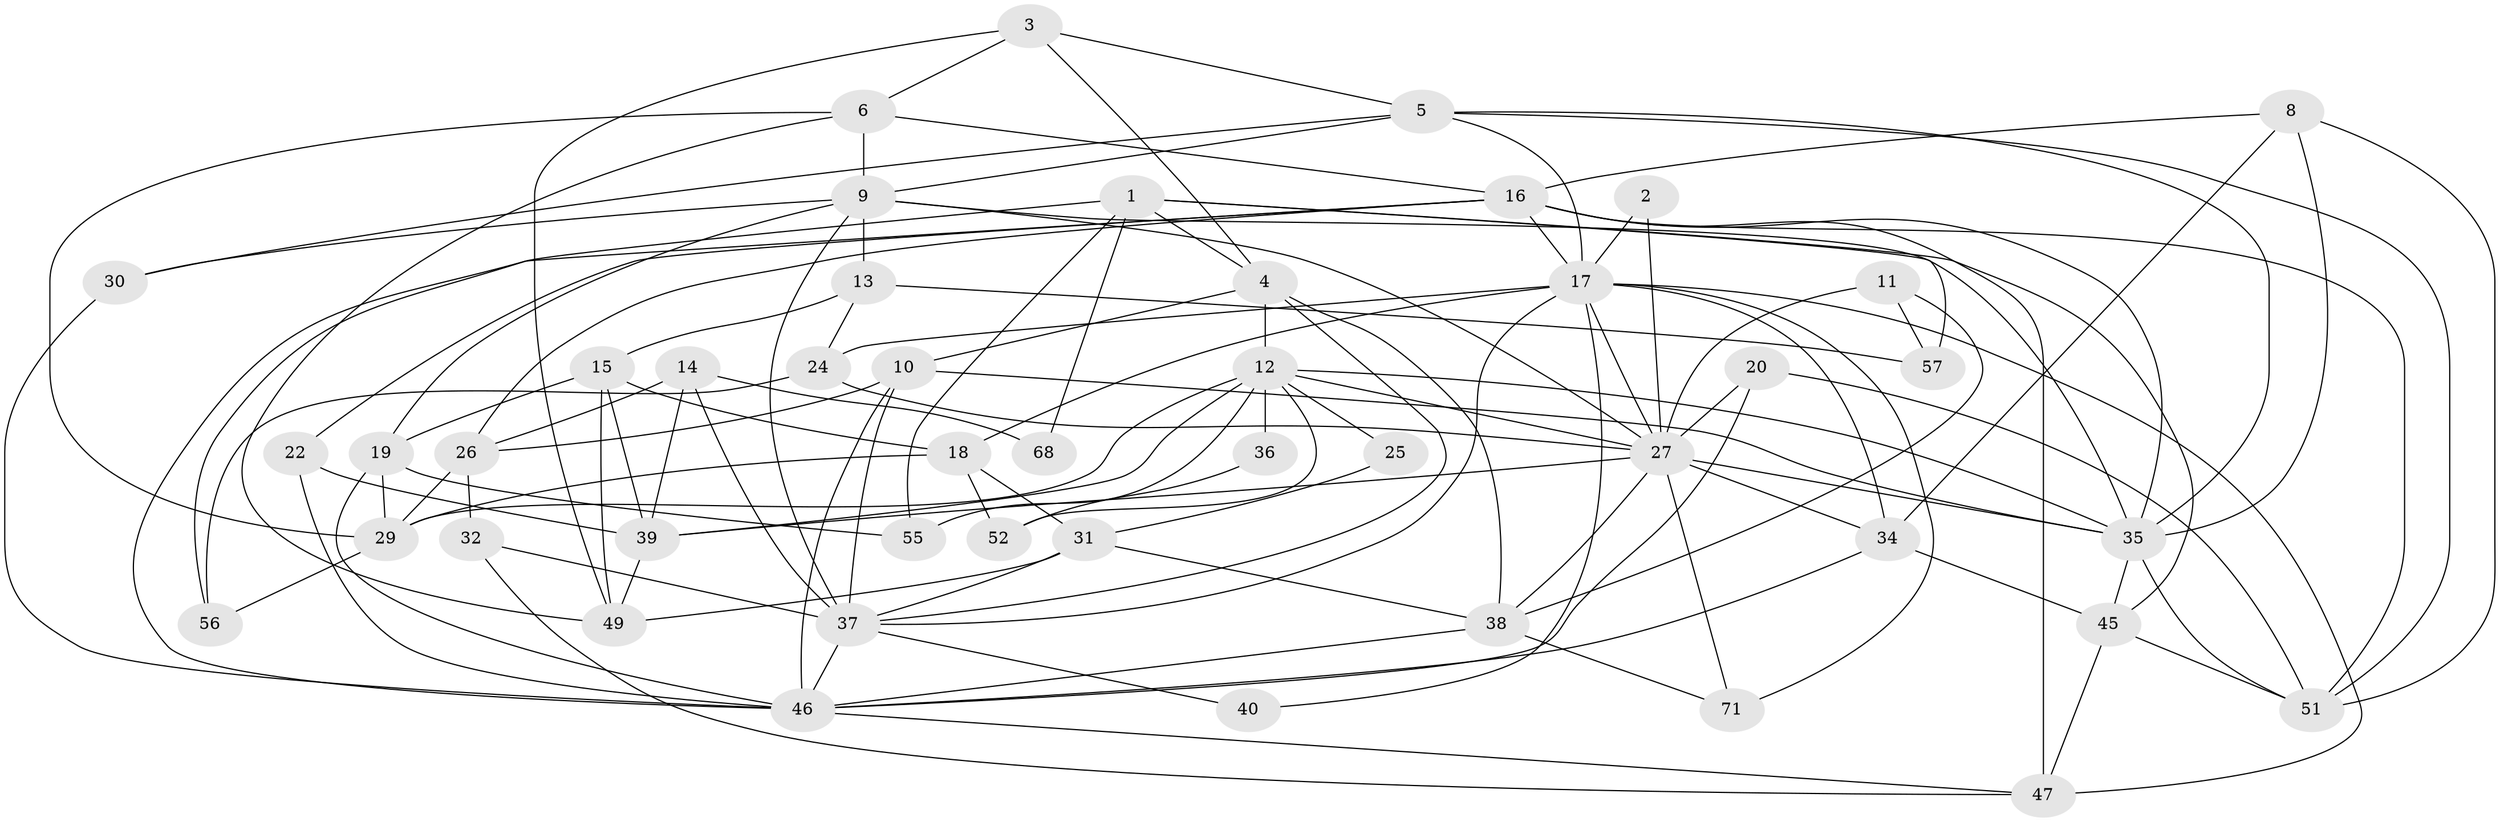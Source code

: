 // Generated by graph-tools (version 1.1) at 2025/52/02/27/25 19:52:08]
// undirected, 46 vertices, 117 edges
graph export_dot {
graph [start="1"]
  node [color=gray90,style=filled];
  1 [super="+21"];
  2;
  3 [super="+44"];
  4 [super="+33"];
  5 [super="+7"];
  6 [super="+53"];
  8 [super="+28"];
  9 [super="+74"];
  10 [super="+72"];
  11;
  12 [super="+41"];
  13;
  14;
  15 [super="+60"];
  16 [super="+63"];
  17 [super="+58"];
  18 [super="+70"];
  19 [super="+23"];
  20;
  22;
  24 [super="+64"];
  25;
  26 [super="+61"];
  27 [super="+69"];
  29 [super="+73"];
  30;
  31 [super="+62"];
  32;
  34 [super="+59"];
  35 [super="+42"];
  36;
  37 [super="+48"];
  38 [super="+54"];
  39 [super="+43"];
  40;
  45;
  46 [super="+66"];
  47 [super="+65"];
  49 [super="+50"];
  51 [super="+67"];
  52;
  55;
  56;
  57;
  68;
  71;
  1 -- 45;
  1 -- 57;
  1 -- 68;
  1 -- 56;
  1 -- 55;
  1 -- 4;
  2 -- 17;
  2 -- 27;
  3 -- 5;
  3 -- 6;
  3 -- 49;
  3 -- 4;
  4 -- 37;
  4 -- 10;
  4 -- 12 [weight=2];
  4 -- 38;
  5 -- 30;
  5 -- 17;
  5 -- 35;
  5 -- 51;
  5 -- 9;
  6 -- 9;
  6 -- 16;
  6 -- 49;
  6 -- 29;
  8 -- 51;
  8 -- 16;
  8 -- 34;
  8 -- 35;
  9 -- 13;
  9 -- 19;
  9 -- 35;
  9 -- 37;
  9 -- 30;
  9 -- 27;
  10 -- 46;
  10 -- 35;
  10 -- 26;
  10 -- 37;
  11 -- 57;
  11 -- 38;
  11 -- 27;
  12 -- 25;
  12 -- 35;
  12 -- 36;
  12 -- 52;
  12 -- 55;
  12 -- 27;
  12 -- 29;
  12 -- 39;
  13 -- 57;
  13 -- 15;
  13 -- 24;
  14 -- 39;
  14 -- 68;
  14 -- 26;
  14 -- 37;
  15 -- 49;
  15 -- 18;
  15 -- 19;
  15 -- 39;
  16 -- 26;
  16 -- 46;
  16 -- 17;
  16 -- 51;
  16 -- 22;
  16 -- 47;
  16 -- 35;
  17 -- 34;
  17 -- 40;
  17 -- 47;
  17 -- 71;
  17 -- 18;
  17 -- 37;
  17 -- 24;
  17 -- 27;
  18 -- 52;
  18 -- 31;
  18 -- 29;
  19 -- 55;
  19 -- 29;
  19 -- 46;
  20 -- 51;
  20 -- 46;
  20 -- 27;
  22 -- 39;
  22 -- 46;
  24 -- 27;
  24 -- 56;
  25 -- 31;
  26 -- 32;
  26 -- 29;
  27 -- 39;
  27 -- 71;
  27 -- 38;
  27 -- 35;
  27 -- 34;
  29 -- 56;
  30 -- 46;
  31 -- 49 [weight=2];
  31 -- 38;
  31 -- 37;
  32 -- 37;
  32 -- 47;
  34 -- 46;
  34 -- 45;
  35 -- 45;
  35 -- 51;
  36 -- 52;
  37 -- 46;
  37 -- 40;
  38 -- 46;
  38 -- 71;
  39 -- 49;
  45 -- 51;
  45 -- 47;
  46 -- 47;
}
